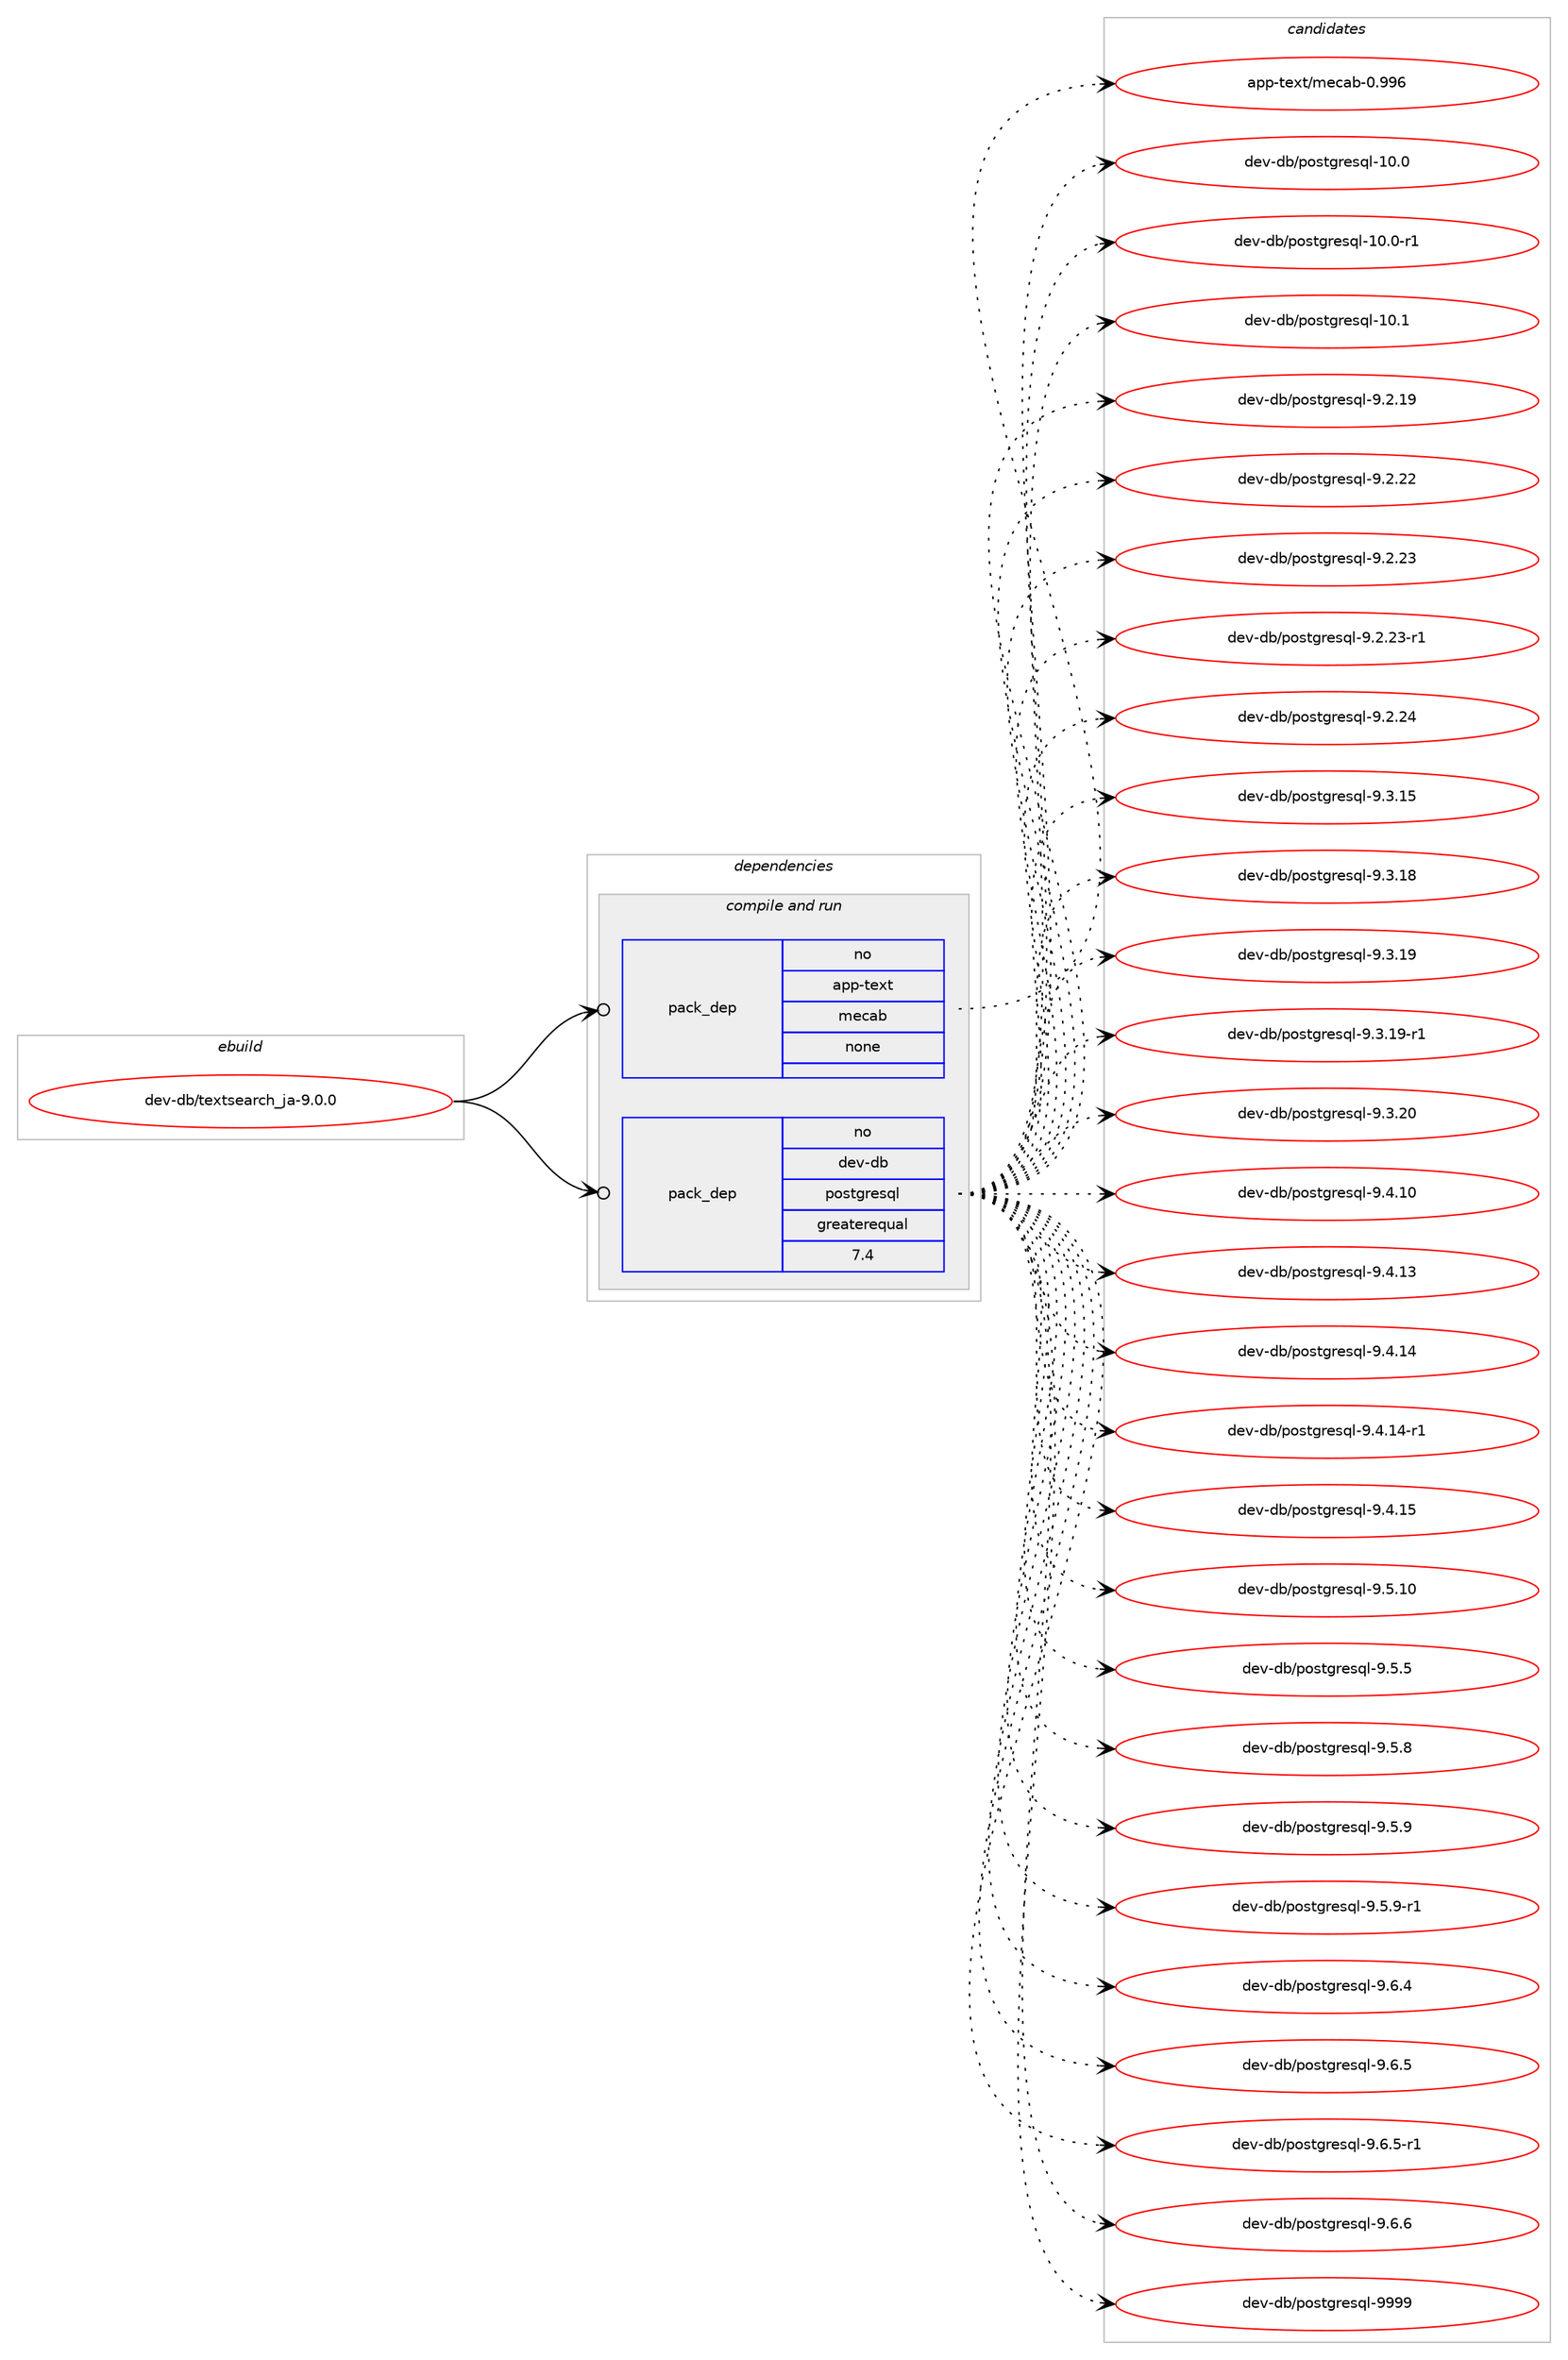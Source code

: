 digraph prolog {

# *************
# Graph options
# *************

newrank=true;
concentrate=true;
compound=true;
graph [rankdir=LR,fontname=Helvetica,fontsize=10,ranksep=1.5];#, ranksep=2.5, nodesep=0.2];
edge  [arrowhead=vee];
node  [fontname=Helvetica,fontsize=10];

# **********
# The ebuild
# **********

subgraph cluster_leftcol {
color=gray;
rank=same;
label=<<i>ebuild</i>>;
id [label="dev-db/textsearch_ja-9.0.0", color=red, width=4, href="../dev-db/textsearch_ja-9.0.0.svg"];
}

# ****************
# The dependencies
# ****************

subgraph cluster_midcol {
color=gray;
label=<<i>dependencies</i>>;
subgraph cluster_compile {
fillcolor="#eeeeee";
style=filled;
label=<<i>compile</i>>;
}
subgraph cluster_compileandrun {
fillcolor="#eeeeee";
style=filled;
label=<<i>compile and run</i>>;
subgraph pack52176 {
dependency71198 [label=<<TABLE BORDER="0" CELLBORDER="1" CELLSPACING="0" CELLPADDING="4" WIDTH="220"><TR><TD ROWSPAN="6" CELLPADDING="30">pack_dep</TD></TR><TR><TD WIDTH="110">no</TD></TR><TR><TD>app-text</TD></TR><TR><TD>mecab</TD></TR><TR><TD>none</TD></TR><TR><TD></TD></TR></TABLE>>, shape=none, color=blue];
}
id:e -> dependency71198:w [weight=20,style="solid",arrowhead="odotvee"];
subgraph pack52177 {
dependency71199 [label=<<TABLE BORDER="0" CELLBORDER="1" CELLSPACING="0" CELLPADDING="4" WIDTH="220"><TR><TD ROWSPAN="6" CELLPADDING="30">pack_dep</TD></TR><TR><TD WIDTH="110">no</TD></TR><TR><TD>dev-db</TD></TR><TR><TD>postgresql</TD></TR><TR><TD>greaterequal</TD></TR><TR><TD>7.4</TD></TR></TABLE>>, shape=none, color=blue];
}
id:e -> dependency71199:w [weight=20,style="solid",arrowhead="odotvee"];
}
subgraph cluster_run {
fillcolor="#eeeeee";
style=filled;
label=<<i>run</i>>;
}
}

# **************
# The candidates
# **************

subgraph cluster_choices {
rank=same;
color=gray;
label=<<i>candidates</i>>;

subgraph choice52176 {
color=black;
nodesep=1;
choice971121124511610112011647109101999798454846575754 [label="app-text/mecab-0.996", color=red, width=4,href="../app-text/mecab-0.996.svg"];
dependency71198:e -> choice971121124511610112011647109101999798454846575754:w [style=dotted,weight="100"];
}
subgraph choice52177 {
color=black;
nodesep=1;
choice1001011184510098471121111151161031141011151131084549484648 [label="dev-db/postgresql-10.0", color=red, width=4,href="../dev-db/postgresql-10.0.svg"];
choice10010111845100984711211111511610311410111511310845494846484511449 [label="dev-db/postgresql-10.0-r1", color=red, width=4,href="../dev-db/postgresql-10.0-r1.svg"];
choice1001011184510098471121111151161031141011151131084549484649 [label="dev-db/postgresql-10.1", color=red, width=4,href="../dev-db/postgresql-10.1.svg"];
choice10010111845100984711211111511610311410111511310845574650464957 [label="dev-db/postgresql-9.2.19", color=red, width=4,href="../dev-db/postgresql-9.2.19.svg"];
choice10010111845100984711211111511610311410111511310845574650465050 [label="dev-db/postgresql-9.2.22", color=red, width=4,href="../dev-db/postgresql-9.2.22.svg"];
choice10010111845100984711211111511610311410111511310845574650465051 [label="dev-db/postgresql-9.2.23", color=red, width=4,href="../dev-db/postgresql-9.2.23.svg"];
choice100101118451009847112111115116103114101115113108455746504650514511449 [label="dev-db/postgresql-9.2.23-r1", color=red, width=4,href="../dev-db/postgresql-9.2.23-r1.svg"];
choice10010111845100984711211111511610311410111511310845574650465052 [label="dev-db/postgresql-9.2.24", color=red, width=4,href="../dev-db/postgresql-9.2.24.svg"];
choice10010111845100984711211111511610311410111511310845574651464953 [label="dev-db/postgresql-9.3.15", color=red, width=4,href="../dev-db/postgresql-9.3.15.svg"];
choice10010111845100984711211111511610311410111511310845574651464956 [label="dev-db/postgresql-9.3.18", color=red, width=4,href="../dev-db/postgresql-9.3.18.svg"];
choice10010111845100984711211111511610311410111511310845574651464957 [label="dev-db/postgresql-9.3.19", color=red, width=4,href="../dev-db/postgresql-9.3.19.svg"];
choice100101118451009847112111115116103114101115113108455746514649574511449 [label="dev-db/postgresql-9.3.19-r1", color=red, width=4,href="../dev-db/postgresql-9.3.19-r1.svg"];
choice10010111845100984711211111511610311410111511310845574651465048 [label="dev-db/postgresql-9.3.20", color=red, width=4,href="../dev-db/postgresql-9.3.20.svg"];
choice10010111845100984711211111511610311410111511310845574652464948 [label="dev-db/postgresql-9.4.10", color=red, width=4,href="../dev-db/postgresql-9.4.10.svg"];
choice10010111845100984711211111511610311410111511310845574652464951 [label="dev-db/postgresql-9.4.13", color=red, width=4,href="../dev-db/postgresql-9.4.13.svg"];
choice10010111845100984711211111511610311410111511310845574652464952 [label="dev-db/postgresql-9.4.14", color=red, width=4,href="../dev-db/postgresql-9.4.14.svg"];
choice100101118451009847112111115116103114101115113108455746524649524511449 [label="dev-db/postgresql-9.4.14-r1", color=red, width=4,href="../dev-db/postgresql-9.4.14-r1.svg"];
choice10010111845100984711211111511610311410111511310845574652464953 [label="dev-db/postgresql-9.4.15", color=red, width=4,href="../dev-db/postgresql-9.4.15.svg"];
choice10010111845100984711211111511610311410111511310845574653464948 [label="dev-db/postgresql-9.5.10", color=red, width=4,href="../dev-db/postgresql-9.5.10.svg"];
choice100101118451009847112111115116103114101115113108455746534653 [label="dev-db/postgresql-9.5.5", color=red, width=4,href="../dev-db/postgresql-9.5.5.svg"];
choice100101118451009847112111115116103114101115113108455746534656 [label="dev-db/postgresql-9.5.8", color=red, width=4,href="../dev-db/postgresql-9.5.8.svg"];
choice100101118451009847112111115116103114101115113108455746534657 [label="dev-db/postgresql-9.5.9", color=red, width=4,href="../dev-db/postgresql-9.5.9.svg"];
choice1001011184510098471121111151161031141011151131084557465346574511449 [label="dev-db/postgresql-9.5.9-r1", color=red, width=4,href="../dev-db/postgresql-9.5.9-r1.svg"];
choice100101118451009847112111115116103114101115113108455746544652 [label="dev-db/postgresql-9.6.4", color=red, width=4,href="../dev-db/postgresql-9.6.4.svg"];
choice100101118451009847112111115116103114101115113108455746544653 [label="dev-db/postgresql-9.6.5", color=red, width=4,href="../dev-db/postgresql-9.6.5.svg"];
choice1001011184510098471121111151161031141011151131084557465446534511449 [label="dev-db/postgresql-9.6.5-r1", color=red, width=4,href="../dev-db/postgresql-9.6.5-r1.svg"];
choice100101118451009847112111115116103114101115113108455746544654 [label="dev-db/postgresql-9.6.6", color=red, width=4,href="../dev-db/postgresql-9.6.6.svg"];
choice1001011184510098471121111151161031141011151131084557575757 [label="dev-db/postgresql-9999", color=red, width=4,href="../dev-db/postgresql-9999.svg"];
dependency71199:e -> choice1001011184510098471121111151161031141011151131084549484648:w [style=dotted,weight="100"];
dependency71199:e -> choice10010111845100984711211111511610311410111511310845494846484511449:w [style=dotted,weight="100"];
dependency71199:e -> choice1001011184510098471121111151161031141011151131084549484649:w [style=dotted,weight="100"];
dependency71199:e -> choice10010111845100984711211111511610311410111511310845574650464957:w [style=dotted,weight="100"];
dependency71199:e -> choice10010111845100984711211111511610311410111511310845574650465050:w [style=dotted,weight="100"];
dependency71199:e -> choice10010111845100984711211111511610311410111511310845574650465051:w [style=dotted,weight="100"];
dependency71199:e -> choice100101118451009847112111115116103114101115113108455746504650514511449:w [style=dotted,weight="100"];
dependency71199:e -> choice10010111845100984711211111511610311410111511310845574650465052:w [style=dotted,weight="100"];
dependency71199:e -> choice10010111845100984711211111511610311410111511310845574651464953:w [style=dotted,weight="100"];
dependency71199:e -> choice10010111845100984711211111511610311410111511310845574651464956:w [style=dotted,weight="100"];
dependency71199:e -> choice10010111845100984711211111511610311410111511310845574651464957:w [style=dotted,weight="100"];
dependency71199:e -> choice100101118451009847112111115116103114101115113108455746514649574511449:w [style=dotted,weight="100"];
dependency71199:e -> choice10010111845100984711211111511610311410111511310845574651465048:w [style=dotted,weight="100"];
dependency71199:e -> choice10010111845100984711211111511610311410111511310845574652464948:w [style=dotted,weight="100"];
dependency71199:e -> choice10010111845100984711211111511610311410111511310845574652464951:w [style=dotted,weight="100"];
dependency71199:e -> choice10010111845100984711211111511610311410111511310845574652464952:w [style=dotted,weight="100"];
dependency71199:e -> choice100101118451009847112111115116103114101115113108455746524649524511449:w [style=dotted,weight="100"];
dependency71199:e -> choice10010111845100984711211111511610311410111511310845574652464953:w [style=dotted,weight="100"];
dependency71199:e -> choice10010111845100984711211111511610311410111511310845574653464948:w [style=dotted,weight="100"];
dependency71199:e -> choice100101118451009847112111115116103114101115113108455746534653:w [style=dotted,weight="100"];
dependency71199:e -> choice100101118451009847112111115116103114101115113108455746534656:w [style=dotted,weight="100"];
dependency71199:e -> choice100101118451009847112111115116103114101115113108455746534657:w [style=dotted,weight="100"];
dependency71199:e -> choice1001011184510098471121111151161031141011151131084557465346574511449:w [style=dotted,weight="100"];
dependency71199:e -> choice100101118451009847112111115116103114101115113108455746544652:w [style=dotted,weight="100"];
dependency71199:e -> choice100101118451009847112111115116103114101115113108455746544653:w [style=dotted,weight="100"];
dependency71199:e -> choice1001011184510098471121111151161031141011151131084557465446534511449:w [style=dotted,weight="100"];
dependency71199:e -> choice100101118451009847112111115116103114101115113108455746544654:w [style=dotted,weight="100"];
dependency71199:e -> choice1001011184510098471121111151161031141011151131084557575757:w [style=dotted,weight="100"];
}
}

}
